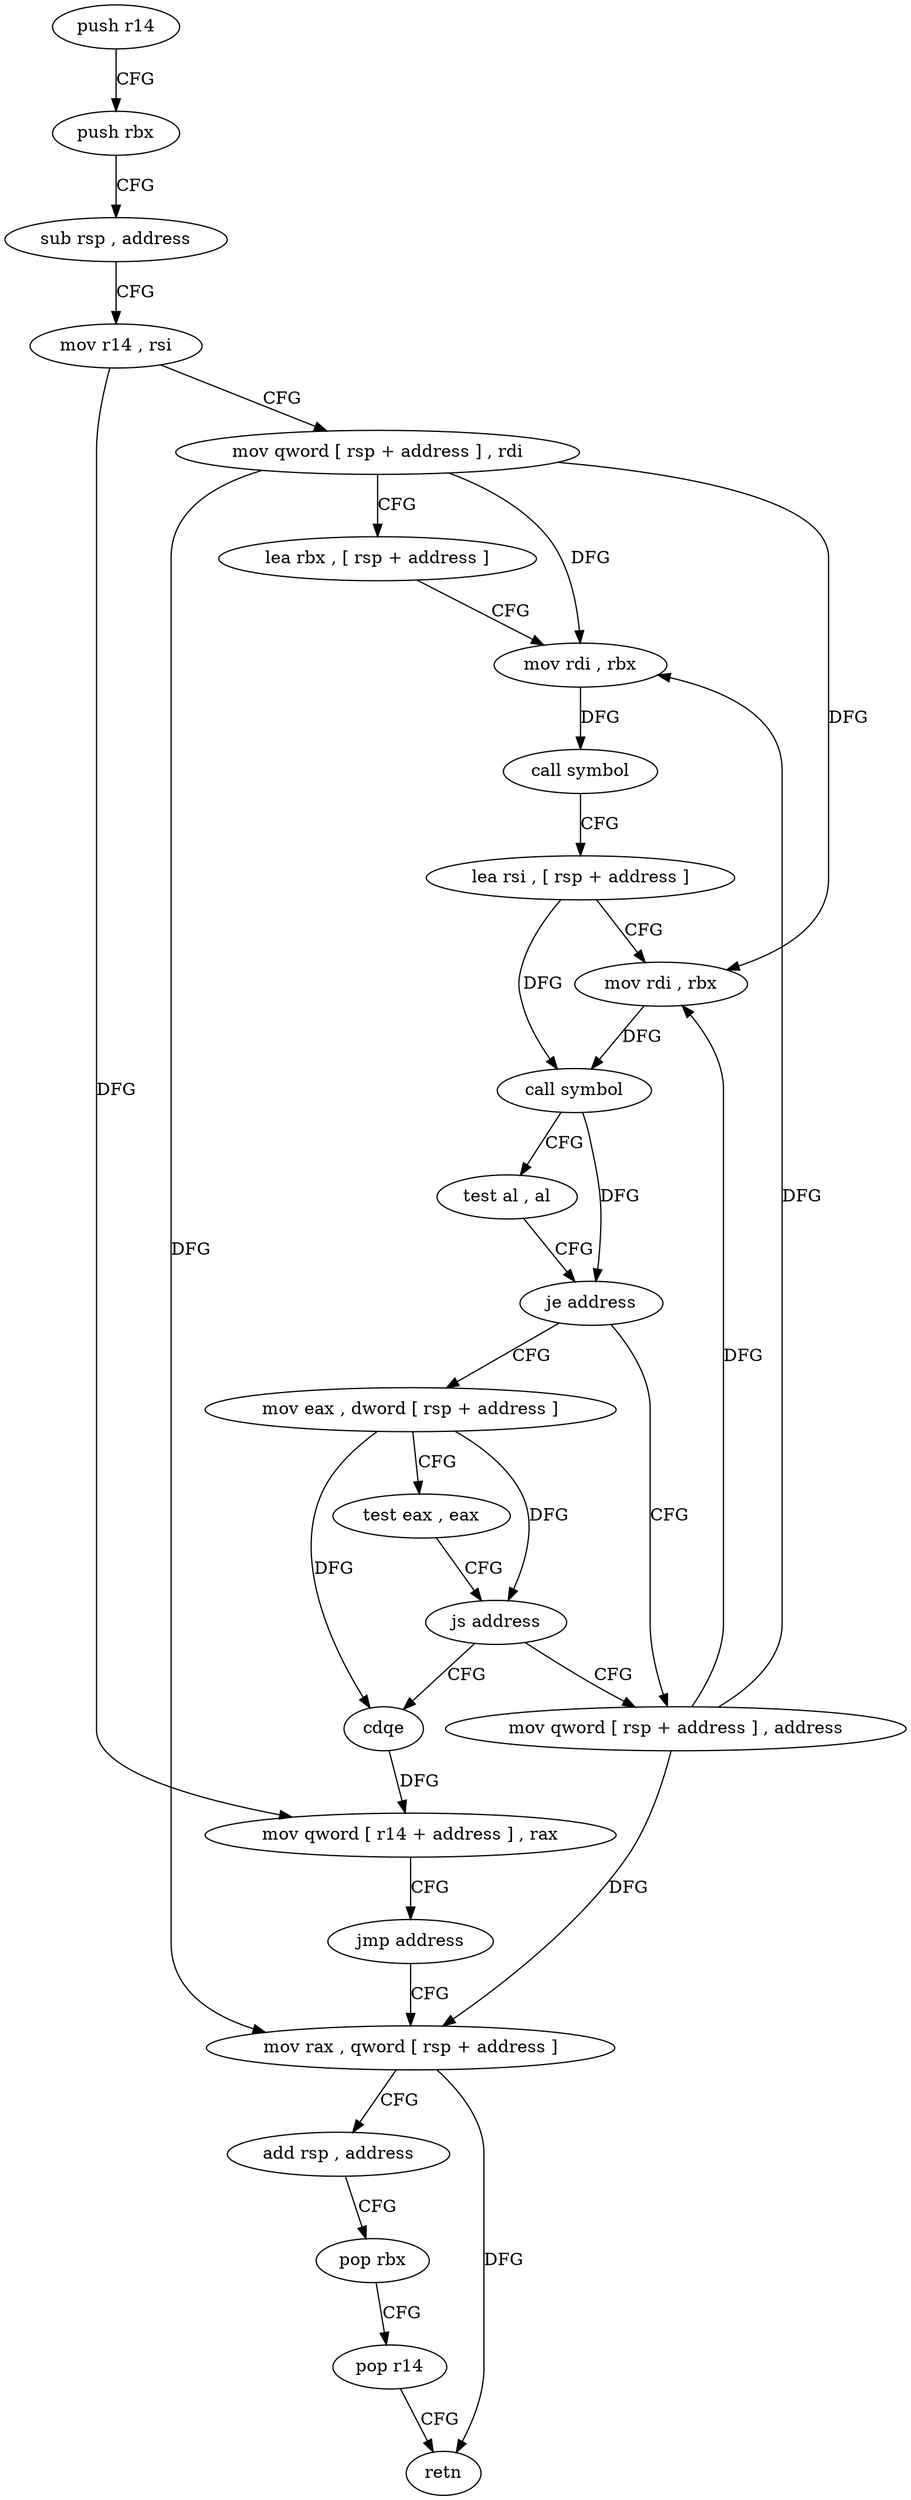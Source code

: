 digraph "func" {
"140272" [label = "push r14" ]
"140274" [label = "push rbx" ]
"140275" [label = "sub rsp , address" ]
"140279" [label = "mov r14 , rsi" ]
"140282" [label = "mov qword [ rsp + address ] , rdi" ]
"140287" [label = "lea rbx , [ rsp + address ]" ]
"140292" [label = "mov rdi , rbx" ]
"140295" [label = "call symbol" ]
"140300" [label = "lea rsi , [ rsp + address ]" ]
"140305" [label = "mov rdi , rbx" ]
"140308" [label = "call symbol" ]
"140313" [label = "test al , al" ]
"140315" [label = "je address" ]
"140333" [label = "mov qword [ rsp + address ] , address" ]
"140317" [label = "mov eax , dword [ rsp + address ]" ]
"140342" [label = "mov rax , qword [ rsp + address ]" ]
"140321" [label = "test eax , eax" ]
"140323" [label = "js address" ]
"140325" [label = "cdqe" ]
"140327" [label = "mov qword [ r14 + address ] , rax" ]
"140331" [label = "jmp address" ]
"140347" [label = "add rsp , address" ]
"140351" [label = "pop rbx" ]
"140352" [label = "pop r14" ]
"140354" [label = "retn" ]
"140272" -> "140274" [ label = "CFG" ]
"140274" -> "140275" [ label = "CFG" ]
"140275" -> "140279" [ label = "CFG" ]
"140279" -> "140282" [ label = "CFG" ]
"140279" -> "140327" [ label = "DFG" ]
"140282" -> "140287" [ label = "CFG" ]
"140282" -> "140342" [ label = "DFG" ]
"140282" -> "140292" [ label = "DFG" ]
"140282" -> "140305" [ label = "DFG" ]
"140287" -> "140292" [ label = "CFG" ]
"140292" -> "140295" [ label = "DFG" ]
"140295" -> "140300" [ label = "CFG" ]
"140300" -> "140305" [ label = "CFG" ]
"140300" -> "140308" [ label = "DFG" ]
"140305" -> "140308" [ label = "DFG" ]
"140308" -> "140313" [ label = "CFG" ]
"140308" -> "140315" [ label = "DFG" ]
"140313" -> "140315" [ label = "CFG" ]
"140315" -> "140333" [ label = "CFG" ]
"140315" -> "140317" [ label = "CFG" ]
"140333" -> "140342" [ label = "DFG" ]
"140333" -> "140292" [ label = "DFG" ]
"140333" -> "140305" [ label = "DFG" ]
"140317" -> "140321" [ label = "CFG" ]
"140317" -> "140323" [ label = "DFG" ]
"140317" -> "140325" [ label = "DFG" ]
"140342" -> "140347" [ label = "CFG" ]
"140342" -> "140354" [ label = "DFG" ]
"140321" -> "140323" [ label = "CFG" ]
"140323" -> "140333" [ label = "CFG" ]
"140323" -> "140325" [ label = "CFG" ]
"140325" -> "140327" [ label = "DFG" ]
"140327" -> "140331" [ label = "CFG" ]
"140331" -> "140342" [ label = "CFG" ]
"140347" -> "140351" [ label = "CFG" ]
"140351" -> "140352" [ label = "CFG" ]
"140352" -> "140354" [ label = "CFG" ]
}
